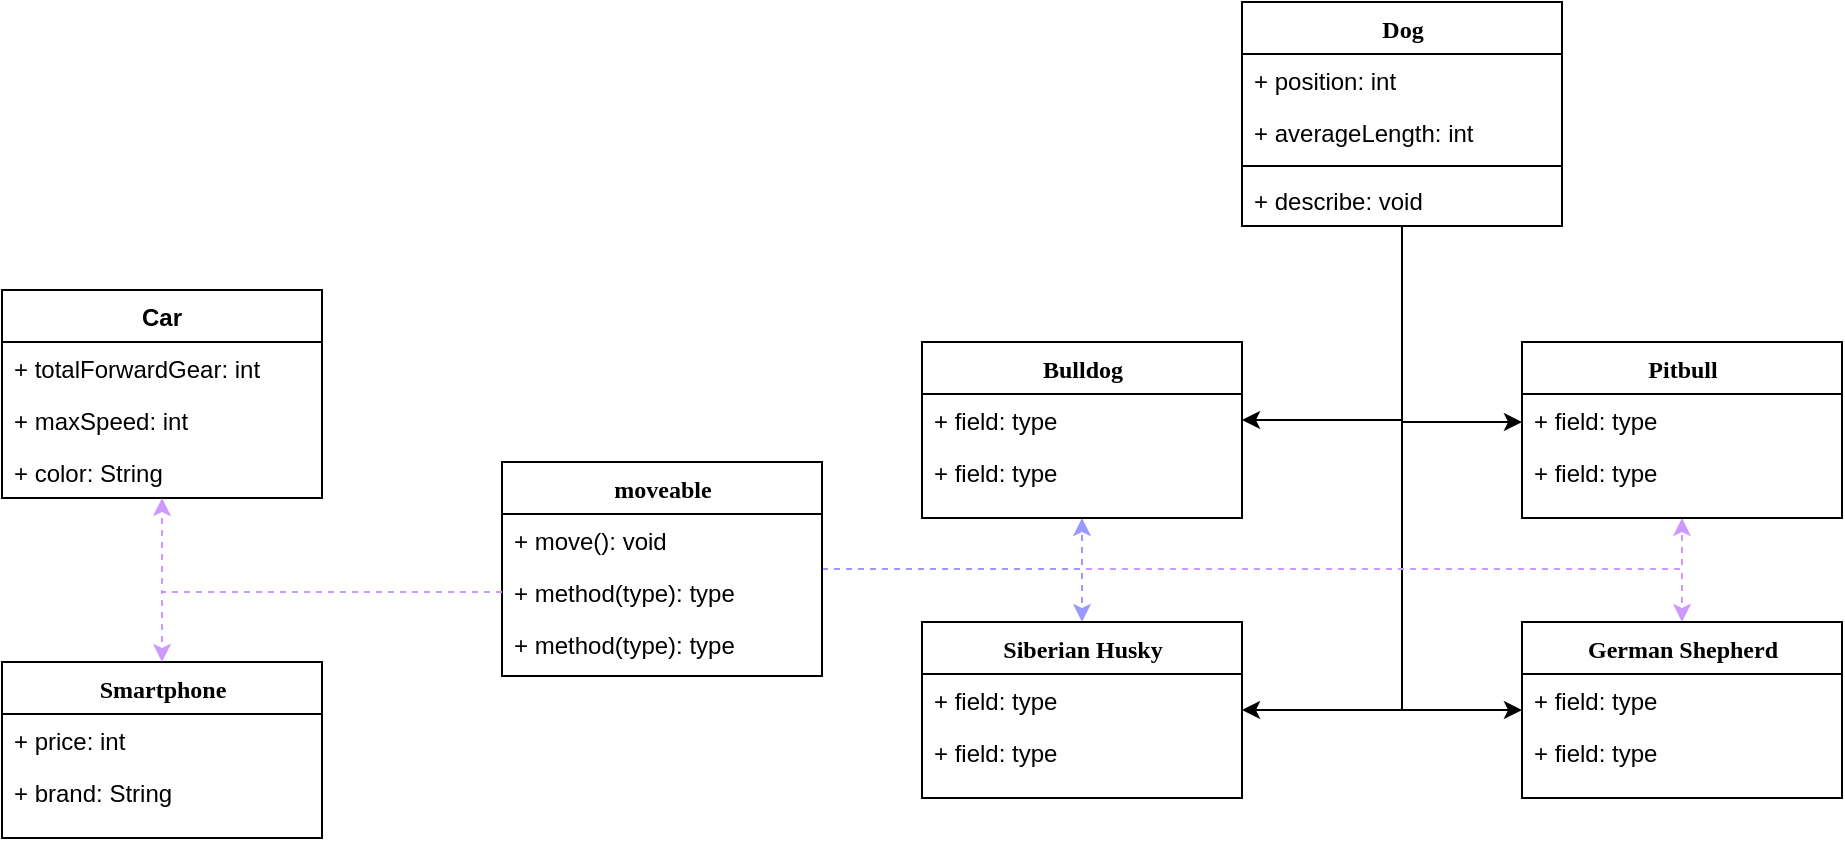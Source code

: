 <mxfile version="14.4.3" type="device"><diagram name="Page-1" id="9f46799a-70d6-7492-0946-bef42562c5a5"><mxGraphModel dx="1089" dy="709" grid="1" gridSize="10" guides="1" tooltips="1" connect="1" arrows="1" fold="1" page="1" pageScale="1" pageWidth="1100" pageHeight="850" background="#ffffff" math="0" shadow="0"><root><mxCell id="0"/><mxCell id="1" parent="0"/><mxCell id="JRp7U7B0MlhSCX2vBnlM-7" style="edgeStyle=orthogonalEdgeStyle;rounded=0;orthogonalLoop=1;jettySize=auto;html=1;entryX=1;entryY=0.5;entryDx=0;entryDy=0;" edge="1" parent="1" source="78961159f06e98e8-17" target="78961159f06e98e8-98"><mxGeometry relative="1" as="geometry"><mxPoint x="790" y="254" as="targetPoint"/></mxGeometry></mxCell><mxCell id="JRp7U7B0MlhSCX2vBnlM-8" style="edgeStyle=orthogonalEdgeStyle;rounded=0;orthogonalLoop=1;jettySize=auto;html=1;" edge="1" parent="1" source="78961159f06e98e8-17" target="78961159f06e98e8-108"><mxGeometry relative="1" as="geometry"><Array as="points"><mxPoint x="790" y="250"/></Array></mxGeometry></mxCell><mxCell id="JRp7U7B0MlhSCX2vBnlM-9" style="edgeStyle=orthogonalEdgeStyle;rounded=0;orthogonalLoop=1;jettySize=auto;html=1;" edge="1" parent="1" source="78961159f06e98e8-17" target="JRp7U7B0MlhSCX2vBnlM-1"><mxGeometry relative="1" as="geometry"><Array as="points"><mxPoint x="790" y="394"/></Array></mxGeometry></mxCell><mxCell id="JRp7U7B0MlhSCX2vBnlM-10" style="edgeStyle=orthogonalEdgeStyle;rounded=0;orthogonalLoop=1;jettySize=auto;html=1;" edge="1" parent="1" source="78961159f06e98e8-17" target="JRp7U7B0MlhSCX2vBnlM-4"><mxGeometry relative="1" as="geometry"><Array as="points"><mxPoint x="790" y="394"/></Array></mxGeometry></mxCell><mxCell id="78961159f06e98e8-17" value="Dog" style="swimlane;html=1;fontStyle=1;align=center;verticalAlign=top;childLayout=stackLayout;horizontal=1;startSize=26;horizontalStack=0;resizeParent=1;resizeLast=0;collapsible=1;marginBottom=0;swimlaneFillColor=#ffffff;rounded=0;shadow=0;comic=0;labelBackgroundColor=none;strokeWidth=1;fillColor=none;fontFamily=Verdana;fontSize=12" parent="1" vertex="1"><mxGeometry x="710" y="40" width="160" height="112" as="geometry"/></mxCell><mxCell id="78961159f06e98e8-21" value="+ position: int" style="text;html=1;strokeColor=none;fillColor=none;align=left;verticalAlign=top;spacingLeft=4;spacingRight=4;whiteSpace=wrap;overflow=hidden;rotatable=0;points=[[0,0.5],[1,0.5]];portConstraint=eastwest;" parent="78961159f06e98e8-17" vertex="1"><mxGeometry y="26" width="160" height="26" as="geometry"/></mxCell><mxCell id="78961159f06e98e8-23" value="+ averageLength: int" style="text;html=1;strokeColor=none;fillColor=none;align=left;verticalAlign=top;spacingLeft=4;spacingRight=4;whiteSpace=wrap;overflow=hidden;rotatable=0;points=[[0,0.5],[1,0.5]];portConstraint=eastwest;" parent="78961159f06e98e8-17" vertex="1"><mxGeometry y="52" width="160" height="26" as="geometry"/></mxCell><mxCell id="78961159f06e98e8-19" value="" style="line;html=1;strokeWidth=1;fillColor=none;align=left;verticalAlign=middle;spacingTop=-1;spacingLeft=3;spacingRight=3;rotatable=0;labelPosition=right;points=[];portConstraint=eastwest;" parent="78961159f06e98e8-17" vertex="1"><mxGeometry y="78" width="160" height="8" as="geometry"/></mxCell><mxCell id="78961159f06e98e8-20" value="+ describe: void" style="text;html=1;strokeColor=none;fillColor=none;align=left;verticalAlign=top;spacingLeft=4;spacingRight=4;whiteSpace=wrap;overflow=hidden;rotatable=0;points=[[0,0.5],[1,0.5]];portConstraint=eastwest;" parent="78961159f06e98e8-17" vertex="1"><mxGeometry y="86" width="160" height="26" as="geometry"/></mxCell><mxCell id="JRp7U7B0MlhSCX2vBnlM-13" style="edgeStyle=orthogonalEdgeStyle;rounded=0;orthogonalLoop=1;jettySize=auto;html=1;strokeColor=#CC99FF;dashed=1;" edge="1" parent="1" source="78961159f06e98e8-30" target="78961159f06e98e8-108"><mxGeometry relative="1" as="geometry"><Array as="points"><mxPoint x="930" y="324"/></Array></mxGeometry></mxCell><mxCell id="JRp7U7B0MlhSCX2vBnlM-14" style="edgeStyle=orthogonalEdgeStyle;rounded=0;orthogonalLoop=1;jettySize=auto;html=1;strokeColor=#CC99FF;dashed=1;" edge="1" parent="1" source="78961159f06e98e8-30" target="JRp7U7B0MlhSCX2vBnlM-4"><mxGeometry relative="1" as="geometry"><Array as="points"><mxPoint x="930" y="324"/></Array></mxGeometry></mxCell><mxCell id="JRp7U7B0MlhSCX2vBnlM-15" style="edgeStyle=orthogonalEdgeStyle;rounded=0;orthogonalLoop=1;jettySize=auto;html=1;strokeColor=#9999FF;dashed=1;" edge="1" parent="1" source="78961159f06e98e8-30" target="78961159f06e98e8-95"><mxGeometry relative="1" as="geometry"><Array as="points"><mxPoint x="630" y="324"/></Array></mxGeometry></mxCell><mxCell id="JRp7U7B0MlhSCX2vBnlM-16" style="edgeStyle=orthogonalEdgeStyle;rounded=0;orthogonalLoop=1;jettySize=auto;html=1;strokeColor=#9999FF;dashed=1;" edge="1" parent="1" source="78961159f06e98e8-30" target="JRp7U7B0MlhSCX2vBnlM-1"><mxGeometry relative="1" as="geometry"><Array as="points"><mxPoint x="630" y="324"/></Array></mxGeometry></mxCell><mxCell id="78961159f06e98e8-30" value="moveable" style="swimlane;html=1;fontStyle=1;align=center;verticalAlign=top;childLayout=stackLayout;horizontal=1;startSize=26;horizontalStack=0;resizeParent=1;resizeLast=0;collapsible=1;marginBottom=0;swimlaneFillColor=#ffffff;rounded=0;shadow=0;comic=0;labelBackgroundColor=none;strokeWidth=1;fontFamily=Verdana;fontSize=12;fillColor=none;" parent="1" vertex="1"><mxGeometry x="340" y="270" width="160" height="107" as="geometry"/></mxCell><mxCell id="78961159f06e98e8-39" value="+ move(): void" style="text;html=1;strokeColor=none;align=left;verticalAlign=top;spacingLeft=4;spacingRight=4;whiteSpace=wrap;overflow=hidden;rotatable=0;points=[[0,0.5],[1,0.5]];portConstraint=eastwest;" parent="78961159f06e98e8-30" vertex="1"><mxGeometry y="26" width="160" height="26" as="geometry"/></mxCell><mxCell id="78961159f06e98e8-40" value="+ method(type): type" style="text;html=1;strokeColor=none;align=left;verticalAlign=top;spacingLeft=4;spacingRight=4;whiteSpace=wrap;overflow=hidden;rotatable=0;points=[[0,0.5],[1,0.5]];portConstraint=eastwest;" parent="78961159f06e98e8-30" vertex="1"><mxGeometry y="52" width="160" height="26" as="geometry"/></mxCell><mxCell id="78961159f06e98e8-42" value="+ method(type): type" style="text;html=1;strokeColor=none;fillColor=none;align=left;verticalAlign=top;spacingLeft=4;spacingRight=4;whiteSpace=wrap;overflow=hidden;rotatable=0;points=[[0,0.5],[1,0.5]];portConstraint=eastwest;" parent="78961159f06e98e8-30" vertex="1"><mxGeometry y="78" width="160" height="26" as="geometry"/></mxCell><mxCell id="78961159f06e98e8-95" value="Bulldog" style="swimlane;html=1;fontStyle=1;align=center;verticalAlign=top;childLayout=stackLayout;horizontal=1;startSize=26;horizontalStack=0;resizeParent=1;resizeLast=0;collapsible=1;marginBottom=0;swimlaneFillColor=#ffffff;rounded=0;shadow=0;comic=0;labelBackgroundColor=none;strokeWidth=1;fontFamily=Verdana;fontSize=12;fillColor=none;" parent="1" vertex="1"><mxGeometry x="550" y="210" width="160" height="88" as="geometry"/></mxCell><mxCell id="78961159f06e98e8-98" value="+ field: type" style="text;html=1;strokeColor=none;fillColor=none;align=left;verticalAlign=top;spacingLeft=4;spacingRight=4;whiteSpace=wrap;overflow=hidden;rotatable=0;points=[[0,0.5],[1,0.5]];portConstraint=eastwest;" parent="78961159f06e98e8-95" vertex="1"><mxGeometry y="26" width="160" height="26" as="geometry"/></mxCell><mxCell id="78961159f06e98e8-102" value="+ field: type" style="text;html=1;align=left;verticalAlign=top;spacingLeft=4;spacingRight=4;whiteSpace=wrap;overflow=hidden;rotatable=0;points=[[0,0.5],[1,0.5]];portConstraint=eastwest;" parent="78961159f06e98e8-95" vertex="1"><mxGeometry y="52" width="160" height="26" as="geometry"/></mxCell><mxCell id="78961159f06e98e8-108" value="Pitbull" style="swimlane;html=1;fontStyle=1;align=center;verticalAlign=top;childLayout=stackLayout;horizontal=1;startSize=26;horizontalStack=0;resizeParent=1;resizeLast=0;collapsible=1;marginBottom=0;swimlaneFillColor=#ffffff;rounded=0;shadow=0;comic=0;labelBackgroundColor=none;strokeWidth=1;fillColor=none;fontFamily=Verdana;fontSize=12" parent="1" vertex="1"><mxGeometry x="850" y="210" width="160" height="88" as="geometry"><mxRectangle x="920" y="482.0" width="110" height="26" as="alternateBounds"/></mxGeometry></mxCell><mxCell id="78961159f06e98e8-109" value="+ field: type" style="text;html=1;strokeColor=none;fillColor=none;align=left;verticalAlign=top;spacingLeft=4;spacingRight=4;whiteSpace=wrap;overflow=hidden;rotatable=0;points=[[0,0.5],[1,0.5]];portConstraint=eastwest;" parent="78961159f06e98e8-108" vertex="1"><mxGeometry y="26" width="160" height="26" as="geometry"/></mxCell><mxCell id="78961159f06e98e8-110" value="+ field: type" style="text;html=1;strokeColor=none;fillColor=none;align=left;verticalAlign=top;spacingLeft=4;spacingRight=4;whiteSpace=wrap;overflow=hidden;rotatable=0;points=[[0,0.5],[1,0.5]];portConstraint=eastwest;" parent="78961159f06e98e8-108" vertex="1"><mxGeometry y="52" width="160" height="26" as="geometry"/></mxCell><mxCell id="JRp7U7B0MlhSCX2vBnlM-1" value="Siberian Husky" style="swimlane;html=1;fontStyle=1;align=center;verticalAlign=top;childLayout=stackLayout;horizontal=1;startSize=26;horizontalStack=0;resizeParent=1;resizeLast=0;collapsible=1;marginBottom=0;swimlaneFillColor=#ffffff;rounded=0;shadow=0;comic=0;labelBackgroundColor=none;strokeWidth=1;fillColor=none;fontFamily=Verdana;fontSize=12" vertex="1" parent="1"><mxGeometry x="550" y="350" width="160" height="88" as="geometry"/></mxCell><mxCell id="JRp7U7B0MlhSCX2vBnlM-2" value="+ field: type" style="text;html=1;strokeColor=none;fillColor=none;align=left;verticalAlign=top;spacingLeft=4;spacingRight=4;whiteSpace=wrap;overflow=hidden;rotatable=0;points=[[0,0.5],[1,0.5]];portConstraint=eastwest;" vertex="1" parent="JRp7U7B0MlhSCX2vBnlM-1"><mxGeometry y="26" width="160" height="26" as="geometry"/></mxCell><mxCell id="JRp7U7B0MlhSCX2vBnlM-3" value="+ field: type" style="text;html=1;strokeColor=none;fillColor=none;align=left;verticalAlign=top;spacingLeft=4;spacingRight=4;whiteSpace=wrap;overflow=hidden;rotatable=0;points=[[0,0.5],[1,0.5]];portConstraint=eastwest;" vertex="1" parent="JRp7U7B0MlhSCX2vBnlM-1"><mxGeometry y="52" width="160" height="26" as="geometry"/></mxCell><mxCell id="JRp7U7B0MlhSCX2vBnlM-4" value="German Shepherd" style="swimlane;html=1;fontStyle=1;align=center;verticalAlign=top;childLayout=stackLayout;horizontal=1;startSize=26;horizontalStack=0;resizeParent=1;resizeLast=0;collapsible=1;marginBottom=0;swimlaneFillColor=#ffffff;rounded=0;shadow=0;comic=0;labelBackgroundColor=none;strokeWidth=1;fillColor=none;fontFamily=Verdana;fontSize=12" vertex="1" parent="1"><mxGeometry x="850" y="350" width="160" height="88" as="geometry"><mxRectangle x="920" y="482.0" width="110" height="26" as="alternateBounds"/></mxGeometry></mxCell><mxCell id="JRp7U7B0MlhSCX2vBnlM-5" value="+ field: type" style="text;html=1;strokeColor=none;fillColor=none;align=left;verticalAlign=top;spacingLeft=4;spacingRight=4;whiteSpace=wrap;overflow=hidden;rotatable=0;points=[[0,0.5],[1,0.5]];portConstraint=eastwest;" vertex="1" parent="JRp7U7B0MlhSCX2vBnlM-4"><mxGeometry y="26" width="160" height="26" as="geometry"/></mxCell><mxCell id="JRp7U7B0MlhSCX2vBnlM-6" value="+ field: type" style="text;html=1;strokeColor=none;fillColor=none;align=left;verticalAlign=top;spacingLeft=4;spacingRight=4;whiteSpace=wrap;overflow=hidden;rotatable=0;points=[[0,0.5],[1,0.5]];portConstraint=eastwest;" vertex="1" parent="JRp7U7B0MlhSCX2vBnlM-4"><mxGeometry y="52" width="160" height="26" as="geometry"/></mxCell><mxCell id="JRp7U7B0MlhSCX2vBnlM-20" value="Smartphone" style="swimlane;html=1;fontStyle=1;align=center;verticalAlign=top;childLayout=stackLayout;horizontal=1;startSize=26;horizontalStack=0;resizeParent=1;resizeLast=0;collapsible=1;marginBottom=0;swimlaneFillColor=#ffffff;rounded=0;shadow=0;comic=0;labelBackgroundColor=none;strokeWidth=1;fillColor=none;fontFamily=Verdana;fontSize=12" vertex="1" parent="1"><mxGeometry x="90" y="370" width="160" height="88" as="geometry"/></mxCell><mxCell id="JRp7U7B0MlhSCX2vBnlM-21" value="+ price: int" style="text;html=1;strokeColor=none;fillColor=none;align=left;verticalAlign=top;spacingLeft=4;spacingRight=4;whiteSpace=wrap;overflow=hidden;rotatable=0;points=[[0,0.5],[1,0.5]];portConstraint=eastwest;" vertex="1" parent="JRp7U7B0MlhSCX2vBnlM-20"><mxGeometry y="26" width="160" height="26" as="geometry"/></mxCell><mxCell id="JRp7U7B0MlhSCX2vBnlM-22" value="+ brand: String" style="text;html=1;strokeColor=none;fillColor=none;align=left;verticalAlign=top;spacingLeft=4;spacingRight=4;whiteSpace=wrap;overflow=hidden;rotatable=0;points=[[0,0.5],[1,0.5]];portConstraint=eastwest;" vertex="1" parent="JRp7U7B0MlhSCX2vBnlM-20"><mxGeometry y="52" width="160" height="26" as="geometry"/></mxCell><mxCell id="JRp7U7B0MlhSCX2vBnlM-23" value="Car" style="swimlane;fontStyle=1;align=center;verticalAlign=top;childLayout=stackLayout;horizontal=1;startSize=26;horizontalStack=0;resizeParent=1;resizeParentMax=0;resizeLast=0;collapsible=1;marginBottom=0;fillColor=none;swimlaneFillColor=#ffffff;" vertex="1" parent="1"><mxGeometry x="90" y="184" width="160" height="104" as="geometry"/></mxCell><mxCell id="JRp7U7B0MlhSCX2vBnlM-29" value="+ totalForwardGear: int" style="text;strokeColor=none;fillColor=none;align=left;verticalAlign=top;spacingLeft=4;spacingRight=4;overflow=hidden;rotatable=0;points=[[0,0.5],[1,0.5]];portConstraint=eastwest;" vertex="1" parent="JRp7U7B0MlhSCX2vBnlM-23"><mxGeometry y="26" width="160" height="26" as="geometry"/></mxCell><mxCell id="JRp7U7B0MlhSCX2vBnlM-30" value="+ maxSpeed: int" style="text;align=left;verticalAlign=top;spacingLeft=4;spacingRight=4;overflow=hidden;rotatable=0;points=[[0,0.5],[1,0.5]];portConstraint=eastwest;" vertex="1" parent="JRp7U7B0MlhSCX2vBnlM-23"><mxGeometry y="52" width="160" height="26" as="geometry"/></mxCell><mxCell id="JRp7U7B0MlhSCX2vBnlM-24" value="+ color: String" style="text;strokeColor=none;fillColor=none;align=left;verticalAlign=top;spacingLeft=4;spacingRight=4;overflow=hidden;rotatable=0;points=[[0,0.5],[1,0.5]];portConstraint=eastwest;" vertex="1" parent="JRp7U7B0MlhSCX2vBnlM-23"><mxGeometry y="78" width="160" height="26" as="geometry"/></mxCell><mxCell id="JRp7U7B0MlhSCX2vBnlM-31" style="edgeStyle=orthogonalEdgeStyle;rounded=0;orthogonalLoop=1;jettySize=auto;html=1;dashed=1;strokeColor=#CC99FF;" edge="1" parent="1" source="78961159f06e98e8-40" target="JRp7U7B0MlhSCX2vBnlM-23"><mxGeometry relative="1" as="geometry"/></mxCell><mxCell id="JRp7U7B0MlhSCX2vBnlM-32" style="edgeStyle=orthogonalEdgeStyle;rounded=0;orthogonalLoop=1;jettySize=auto;html=1;entryX=0.5;entryY=0;entryDx=0;entryDy=0;dashed=1;strokeColor=#CC99FF;" edge="1" parent="1" source="78961159f06e98e8-40" target="JRp7U7B0MlhSCX2vBnlM-20"><mxGeometry relative="1" as="geometry"/></mxCell></root></mxGraphModel></diagram></mxfile>